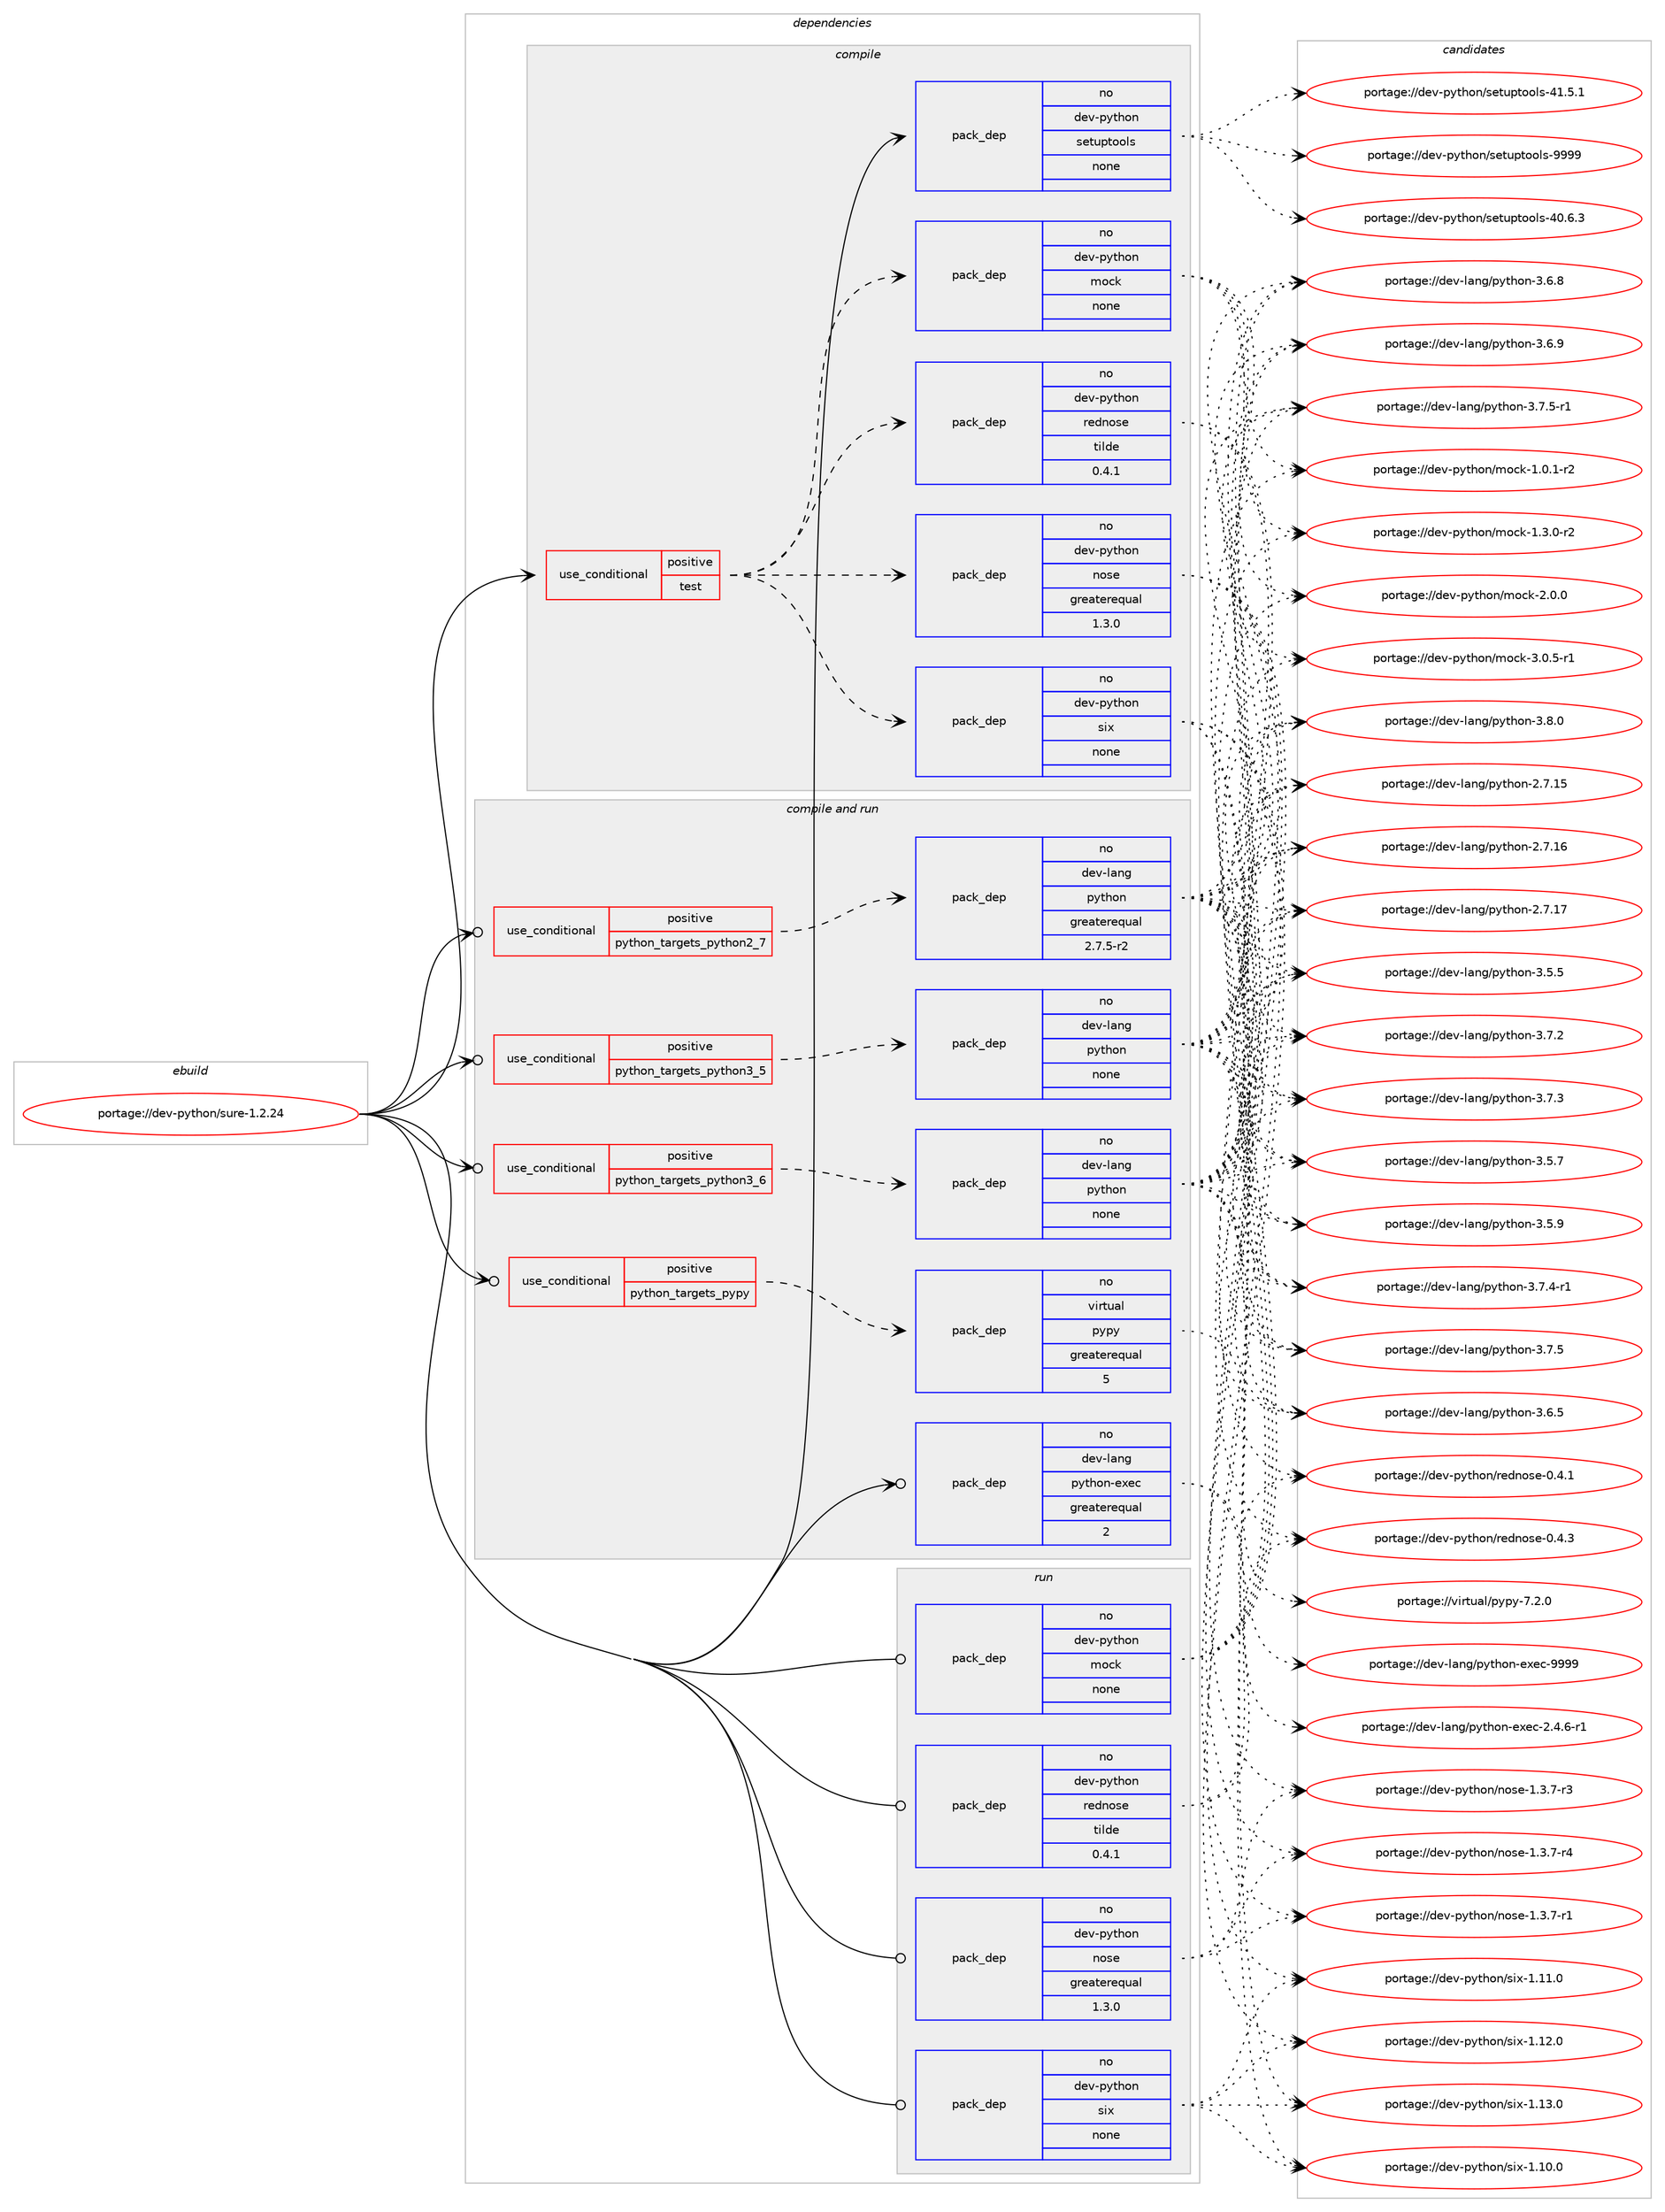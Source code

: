 digraph prolog {

# *************
# Graph options
# *************

newrank=true;
concentrate=true;
compound=true;
graph [rankdir=LR,fontname=Helvetica,fontsize=10,ranksep=1.5];#, ranksep=2.5, nodesep=0.2];
edge  [arrowhead=vee];
node  [fontname=Helvetica,fontsize=10];

# **********
# The ebuild
# **********

subgraph cluster_leftcol {
color=gray;
rank=same;
label=<<i>ebuild</i>>;
id [label="portage://dev-python/sure-1.2.24", color=red, width=4, href="../dev-python/sure-1.2.24.svg"];
}

# ****************
# The dependencies
# ****************

subgraph cluster_midcol {
color=gray;
label=<<i>dependencies</i>>;
subgraph cluster_compile {
fillcolor="#eeeeee";
style=filled;
label=<<i>compile</i>>;
subgraph cond39391 {
dependency174628 [label=<<TABLE BORDER="0" CELLBORDER="1" CELLSPACING="0" CELLPADDING="4"><TR><TD ROWSPAN="3" CELLPADDING="10">use_conditional</TD></TR><TR><TD>positive</TD></TR><TR><TD>test</TD></TR></TABLE>>, shape=none, color=red];
subgraph pack131833 {
dependency174629 [label=<<TABLE BORDER="0" CELLBORDER="1" CELLSPACING="0" CELLPADDING="4" WIDTH="220"><TR><TD ROWSPAN="6" CELLPADDING="30">pack_dep</TD></TR><TR><TD WIDTH="110">no</TD></TR><TR><TD>dev-python</TD></TR><TR><TD>mock</TD></TR><TR><TD>none</TD></TR><TR><TD></TD></TR></TABLE>>, shape=none, color=blue];
}
dependency174628:e -> dependency174629:w [weight=20,style="dashed",arrowhead="vee"];
subgraph pack131834 {
dependency174630 [label=<<TABLE BORDER="0" CELLBORDER="1" CELLSPACING="0" CELLPADDING="4" WIDTH="220"><TR><TD ROWSPAN="6" CELLPADDING="30">pack_dep</TD></TR><TR><TD WIDTH="110">no</TD></TR><TR><TD>dev-python</TD></TR><TR><TD>nose</TD></TR><TR><TD>greaterequal</TD></TR><TR><TD>1.3.0</TD></TR></TABLE>>, shape=none, color=blue];
}
dependency174628:e -> dependency174630:w [weight=20,style="dashed",arrowhead="vee"];
subgraph pack131835 {
dependency174631 [label=<<TABLE BORDER="0" CELLBORDER="1" CELLSPACING="0" CELLPADDING="4" WIDTH="220"><TR><TD ROWSPAN="6" CELLPADDING="30">pack_dep</TD></TR><TR><TD WIDTH="110">no</TD></TR><TR><TD>dev-python</TD></TR><TR><TD>six</TD></TR><TR><TD>none</TD></TR><TR><TD></TD></TR></TABLE>>, shape=none, color=blue];
}
dependency174628:e -> dependency174631:w [weight=20,style="dashed",arrowhead="vee"];
subgraph pack131836 {
dependency174632 [label=<<TABLE BORDER="0" CELLBORDER="1" CELLSPACING="0" CELLPADDING="4" WIDTH="220"><TR><TD ROWSPAN="6" CELLPADDING="30">pack_dep</TD></TR><TR><TD WIDTH="110">no</TD></TR><TR><TD>dev-python</TD></TR><TR><TD>rednose</TD></TR><TR><TD>tilde</TD></TR><TR><TD>0.4.1</TD></TR></TABLE>>, shape=none, color=blue];
}
dependency174628:e -> dependency174632:w [weight=20,style="dashed",arrowhead="vee"];
}
id:e -> dependency174628:w [weight=20,style="solid",arrowhead="vee"];
subgraph pack131837 {
dependency174633 [label=<<TABLE BORDER="0" CELLBORDER="1" CELLSPACING="0" CELLPADDING="4" WIDTH="220"><TR><TD ROWSPAN="6" CELLPADDING="30">pack_dep</TD></TR><TR><TD WIDTH="110">no</TD></TR><TR><TD>dev-python</TD></TR><TR><TD>setuptools</TD></TR><TR><TD>none</TD></TR><TR><TD></TD></TR></TABLE>>, shape=none, color=blue];
}
id:e -> dependency174633:w [weight=20,style="solid",arrowhead="vee"];
}
subgraph cluster_compileandrun {
fillcolor="#eeeeee";
style=filled;
label=<<i>compile and run</i>>;
subgraph cond39392 {
dependency174634 [label=<<TABLE BORDER="0" CELLBORDER="1" CELLSPACING="0" CELLPADDING="4"><TR><TD ROWSPAN="3" CELLPADDING="10">use_conditional</TD></TR><TR><TD>positive</TD></TR><TR><TD>python_targets_pypy</TD></TR></TABLE>>, shape=none, color=red];
subgraph pack131838 {
dependency174635 [label=<<TABLE BORDER="0" CELLBORDER="1" CELLSPACING="0" CELLPADDING="4" WIDTH="220"><TR><TD ROWSPAN="6" CELLPADDING="30">pack_dep</TD></TR><TR><TD WIDTH="110">no</TD></TR><TR><TD>virtual</TD></TR><TR><TD>pypy</TD></TR><TR><TD>greaterequal</TD></TR><TR><TD>5</TD></TR></TABLE>>, shape=none, color=blue];
}
dependency174634:e -> dependency174635:w [weight=20,style="dashed",arrowhead="vee"];
}
id:e -> dependency174634:w [weight=20,style="solid",arrowhead="odotvee"];
subgraph cond39393 {
dependency174636 [label=<<TABLE BORDER="0" CELLBORDER="1" CELLSPACING="0" CELLPADDING="4"><TR><TD ROWSPAN="3" CELLPADDING="10">use_conditional</TD></TR><TR><TD>positive</TD></TR><TR><TD>python_targets_python2_7</TD></TR></TABLE>>, shape=none, color=red];
subgraph pack131839 {
dependency174637 [label=<<TABLE BORDER="0" CELLBORDER="1" CELLSPACING="0" CELLPADDING="4" WIDTH="220"><TR><TD ROWSPAN="6" CELLPADDING="30">pack_dep</TD></TR><TR><TD WIDTH="110">no</TD></TR><TR><TD>dev-lang</TD></TR><TR><TD>python</TD></TR><TR><TD>greaterequal</TD></TR><TR><TD>2.7.5-r2</TD></TR></TABLE>>, shape=none, color=blue];
}
dependency174636:e -> dependency174637:w [weight=20,style="dashed",arrowhead="vee"];
}
id:e -> dependency174636:w [weight=20,style="solid",arrowhead="odotvee"];
subgraph cond39394 {
dependency174638 [label=<<TABLE BORDER="0" CELLBORDER="1" CELLSPACING="0" CELLPADDING="4"><TR><TD ROWSPAN="3" CELLPADDING="10">use_conditional</TD></TR><TR><TD>positive</TD></TR><TR><TD>python_targets_python3_5</TD></TR></TABLE>>, shape=none, color=red];
subgraph pack131840 {
dependency174639 [label=<<TABLE BORDER="0" CELLBORDER="1" CELLSPACING="0" CELLPADDING="4" WIDTH="220"><TR><TD ROWSPAN="6" CELLPADDING="30">pack_dep</TD></TR><TR><TD WIDTH="110">no</TD></TR><TR><TD>dev-lang</TD></TR><TR><TD>python</TD></TR><TR><TD>none</TD></TR><TR><TD></TD></TR></TABLE>>, shape=none, color=blue];
}
dependency174638:e -> dependency174639:w [weight=20,style="dashed",arrowhead="vee"];
}
id:e -> dependency174638:w [weight=20,style="solid",arrowhead="odotvee"];
subgraph cond39395 {
dependency174640 [label=<<TABLE BORDER="0" CELLBORDER="1" CELLSPACING="0" CELLPADDING="4"><TR><TD ROWSPAN="3" CELLPADDING="10">use_conditional</TD></TR><TR><TD>positive</TD></TR><TR><TD>python_targets_python3_6</TD></TR></TABLE>>, shape=none, color=red];
subgraph pack131841 {
dependency174641 [label=<<TABLE BORDER="0" CELLBORDER="1" CELLSPACING="0" CELLPADDING="4" WIDTH="220"><TR><TD ROWSPAN="6" CELLPADDING="30">pack_dep</TD></TR><TR><TD WIDTH="110">no</TD></TR><TR><TD>dev-lang</TD></TR><TR><TD>python</TD></TR><TR><TD>none</TD></TR><TR><TD></TD></TR></TABLE>>, shape=none, color=blue];
}
dependency174640:e -> dependency174641:w [weight=20,style="dashed",arrowhead="vee"];
}
id:e -> dependency174640:w [weight=20,style="solid",arrowhead="odotvee"];
subgraph pack131842 {
dependency174642 [label=<<TABLE BORDER="0" CELLBORDER="1" CELLSPACING="0" CELLPADDING="4" WIDTH="220"><TR><TD ROWSPAN="6" CELLPADDING="30">pack_dep</TD></TR><TR><TD WIDTH="110">no</TD></TR><TR><TD>dev-lang</TD></TR><TR><TD>python-exec</TD></TR><TR><TD>greaterequal</TD></TR><TR><TD>2</TD></TR></TABLE>>, shape=none, color=blue];
}
id:e -> dependency174642:w [weight=20,style="solid",arrowhead="odotvee"];
}
subgraph cluster_run {
fillcolor="#eeeeee";
style=filled;
label=<<i>run</i>>;
subgraph pack131843 {
dependency174643 [label=<<TABLE BORDER="0" CELLBORDER="1" CELLSPACING="0" CELLPADDING="4" WIDTH="220"><TR><TD ROWSPAN="6" CELLPADDING="30">pack_dep</TD></TR><TR><TD WIDTH="110">no</TD></TR><TR><TD>dev-python</TD></TR><TR><TD>mock</TD></TR><TR><TD>none</TD></TR><TR><TD></TD></TR></TABLE>>, shape=none, color=blue];
}
id:e -> dependency174643:w [weight=20,style="solid",arrowhead="odot"];
subgraph pack131844 {
dependency174644 [label=<<TABLE BORDER="0" CELLBORDER="1" CELLSPACING="0" CELLPADDING="4" WIDTH="220"><TR><TD ROWSPAN="6" CELLPADDING="30">pack_dep</TD></TR><TR><TD WIDTH="110">no</TD></TR><TR><TD>dev-python</TD></TR><TR><TD>nose</TD></TR><TR><TD>greaterequal</TD></TR><TR><TD>1.3.0</TD></TR></TABLE>>, shape=none, color=blue];
}
id:e -> dependency174644:w [weight=20,style="solid",arrowhead="odot"];
subgraph pack131845 {
dependency174645 [label=<<TABLE BORDER="0" CELLBORDER="1" CELLSPACING="0" CELLPADDING="4" WIDTH="220"><TR><TD ROWSPAN="6" CELLPADDING="30">pack_dep</TD></TR><TR><TD WIDTH="110">no</TD></TR><TR><TD>dev-python</TD></TR><TR><TD>rednose</TD></TR><TR><TD>tilde</TD></TR><TR><TD>0.4.1</TD></TR></TABLE>>, shape=none, color=blue];
}
id:e -> dependency174645:w [weight=20,style="solid",arrowhead="odot"];
subgraph pack131846 {
dependency174646 [label=<<TABLE BORDER="0" CELLBORDER="1" CELLSPACING="0" CELLPADDING="4" WIDTH="220"><TR><TD ROWSPAN="6" CELLPADDING="30">pack_dep</TD></TR><TR><TD WIDTH="110">no</TD></TR><TR><TD>dev-python</TD></TR><TR><TD>six</TD></TR><TR><TD>none</TD></TR><TR><TD></TD></TR></TABLE>>, shape=none, color=blue];
}
id:e -> dependency174646:w [weight=20,style="solid",arrowhead="odot"];
}
}

# **************
# The candidates
# **************

subgraph cluster_choices {
rank=same;
color=gray;
label=<<i>candidates</i>>;

subgraph choice131833 {
color=black;
nodesep=1;
choiceportage1001011184511212111610411111047109111991074549464846494511450 [label="portage://dev-python/mock-1.0.1-r2", color=red, width=4,href="../dev-python/mock-1.0.1-r2.svg"];
choiceportage1001011184511212111610411111047109111991074549465146484511450 [label="portage://dev-python/mock-1.3.0-r2", color=red, width=4,href="../dev-python/mock-1.3.0-r2.svg"];
choiceportage100101118451121211161041111104710911199107455046484648 [label="portage://dev-python/mock-2.0.0", color=red, width=4,href="../dev-python/mock-2.0.0.svg"];
choiceportage1001011184511212111610411111047109111991074551464846534511449 [label="portage://dev-python/mock-3.0.5-r1", color=red, width=4,href="../dev-python/mock-3.0.5-r1.svg"];
dependency174629:e -> choiceportage1001011184511212111610411111047109111991074549464846494511450:w [style=dotted,weight="100"];
dependency174629:e -> choiceportage1001011184511212111610411111047109111991074549465146484511450:w [style=dotted,weight="100"];
dependency174629:e -> choiceportage100101118451121211161041111104710911199107455046484648:w [style=dotted,weight="100"];
dependency174629:e -> choiceportage1001011184511212111610411111047109111991074551464846534511449:w [style=dotted,weight="100"];
}
subgraph choice131834 {
color=black;
nodesep=1;
choiceportage10010111845112121116104111110471101111151014549465146554511449 [label="portage://dev-python/nose-1.3.7-r1", color=red, width=4,href="../dev-python/nose-1.3.7-r1.svg"];
choiceportage10010111845112121116104111110471101111151014549465146554511451 [label="portage://dev-python/nose-1.3.7-r3", color=red, width=4,href="../dev-python/nose-1.3.7-r3.svg"];
choiceportage10010111845112121116104111110471101111151014549465146554511452 [label="portage://dev-python/nose-1.3.7-r4", color=red, width=4,href="../dev-python/nose-1.3.7-r4.svg"];
dependency174630:e -> choiceportage10010111845112121116104111110471101111151014549465146554511449:w [style=dotted,weight="100"];
dependency174630:e -> choiceportage10010111845112121116104111110471101111151014549465146554511451:w [style=dotted,weight="100"];
dependency174630:e -> choiceportage10010111845112121116104111110471101111151014549465146554511452:w [style=dotted,weight="100"];
}
subgraph choice131835 {
color=black;
nodesep=1;
choiceportage100101118451121211161041111104711510512045494649484648 [label="portage://dev-python/six-1.10.0", color=red, width=4,href="../dev-python/six-1.10.0.svg"];
choiceportage100101118451121211161041111104711510512045494649494648 [label="portage://dev-python/six-1.11.0", color=red, width=4,href="../dev-python/six-1.11.0.svg"];
choiceportage100101118451121211161041111104711510512045494649504648 [label="portage://dev-python/six-1.12.0", color=red, width=4,href="../dev-python/six-1.12.0.svg"];
choiceportage100101118451121211161041111104711510512045494649514648 [label="portage://dev-python/six-1.13.0", color=red, width=4,href="../dev-python/six-1.13.0.svg"];
dependency174631:e -> choiceportage100101118451121211161041111104711510512045494649484648:w [style=dotted,weight="100"];
dependency174631:e -> choiceportage100101118451121211161041111104711510512045494649494648:w [style=dotted,weight="100"];
dependency174631:e -> choiceportage100101118451121211161041111104711510512045494649504648:w [style=dotted,weight="100"];
dependency174631:e -> choiceportage100101118451121211161041111104711510512045494649514648:w [style=dotted,weight="100"];
}
subgraph choice131836 {
color=black;
nodesep=1;
choiceportage1001011184511212111610411111047114101100110111115101454846524649 [label="portage://dev-python/rednose-0.4.1", color=red, width=4,href="../dev-python/rednose-0.4.1.svg"];
choiceportage1001011184511212111610411111047114101100110111115101454846524651 [label="portage://dev-python/rednose-0.4.3", color=red, width=4,href="../dev-python/rednose-0.4.3.svg"];
dependency174632:e -> choiceportage1001011184511212111610411111047114101100110111115101454846524649:w [style=dotted,weight="100"];
dependency174632:e -> choiceportage1001011184511212111610411111047114101100110111115101454846524651:w [style=dotted,weight="100"];
}
subgraph choice131837 {
color=black;
nodesep=1;
choiceportage100101118451121211161041111104711510111611711211611111110811545524846544651 [label="portage://dev-python/setuptools-40.6.3", color=red, width=4,href="../dev-python/setuptools-40.6.3.svg"];
choiceportage100101118451121211161041111104711510111611711211611111110811545524946534649 [label="portage://dev-python/setuptools-41.5.1", color=red, width=4,href="../dev-python/setuptools-41.5.1.svg"];
choiceportage10010111845112121116104111110471151011161171121161111111081154557575757 [label="portage://dev-python/setuptools-9999", color=red, width=4,href="../dev-python/setuptools-9999.svg"];
dependency174633:e -> choiceportage100101118451121211161041111104711510111611711211611111110811545524846544651:w [style=dotted,weight="100"];
dependency174633:e -> choiceportage100101118451121211161041111104711510111611711211611111110811545524946534649:w [style=dotted,weight="100"];
dependency174633:e -> choiceportage10010111845112121116104111110471151011161171121161111111081154557575757:w [style=dotted,weight="100"];
}
subgraph choice131838 {
color=black;
nodesep=1;
choiceportage1181051141161179710847112121112121455546504648 [label="portage://virtual/pypy-7.2.0", color=red, width=4,href="../virtual/pypy-7.2.0.svg"];
dependency174635:e -> choiceportage1181051141161179710847112121112121455546504648:w [style=dotted,weight="100"];
}
subgraph choice131839 {
color=black;
nodesep=1;
choiceportage10010111845108971101034711212111610411111045504655464953 [label="portage://dev-lang/python-2.7.15", color=red, width=4,href="../dev-lang/python-2.7.15.svg"];
choiceportage10010111845108971101034711212111610411111045504655464954 [label="portage://dev-lang/python-2.7.16", color=red, width=4,href="../dev-lang/python-2.7.16.svg"];
choiceportage10010111845108971101034711212111610411111045504655464955 [label="portage://dev-lang/python-2.7.17", color=red, width=4,href="../dev-lang/python-2.7.17.svg"];
choiceportage100101118451089711010347112121116104111110455146534653 [label="portage://dev-lang/python-3.5.5", color=red, width=4,href="../dev-lang/python-3.5.5.svg"];
choiceportage100101118451089711010347112121116104111110455146534655 [label="portage://dev-lang/python-3.5.7", color=red, width=4,href="../dev-lang/python-3.5.7.svg"];
choiceportage100101118451089711010347112121116104111110455146534657 [label="portage://dev-lang/python-3.5.9", color=red, width=4,href="../dev-lang/python-3.5.9.svg"];
choiceportage100101118451089711010347112121116104111110455146544653 [label="portage://dev-lang/python-3.6.5", color=red, width=4,href="../dev-lang/python-3.6.5.svg"];
choiceportage100101118451089711010347112121116104111110455146544656 [label="portage://dev-lang/python-3.6.8", color=red, width=4,href="../dev-lang/python-3.6.8.svg"];
choiceportage100101118451089711010347112121116104111110455146544657 [label="portage://dev-lang/python-3.6.9", color=red, width=4,href="../dev-lang/python-3.6.9.svg"];
choiceportage100101118451089711010347112121116104111110455146554650 [label="portage://dev-lang/python-3.7.2", color=red, width=4,href="../dev-lang/python-3.7.2.svg"];
choiceportage100101118451089711010347112121116104111110455146554651 [label="portage://dev-lang/python-3.7.3", color=red, width=4,href="../dev-lang/python-3.7.3.svg"];
choiceportage1001011184510897110103471121211161041111104551465546524511449 [label="portage://dev-lang/python-3.7.4-r1", color=red, width=4,href="../dev-lang/python-3.7.4-r1.svg"];
choiceportage100101118451089711010347112121116104111110455146554653 [label="portage://dev-lang/python-3.7.5", color=red, width=4,href="../dev-lang/python-3.7.5.svg"];
choiceportage1001011184510897110103471121211161041111104551465546534511449 [label="portage://dev-lang/python-3.7.5-r1", color=red, width=4,href="../dev-lang/python-3.7.5-r1.svg"];
choiceportage100101118451089711010347112121116104111110455146564648 [label="portage://dev-lang/python-3.8.0", color=red, width=4,href="../dev-lang/python-3.8.0.svg"];
dependency174637:e -> choiceportage10010111845108971101034711212111610411111045504655464953:w [style=dotted,weight="100"];
dependency174637:e -> choiceportage10010111845108971101034711212111610411111045504655464954:w [style=dotted,weight="100"];
dependency174637:e -> choiceportage10010111845108971101034711212111610411111045504655464955:w [style=dotted,weight="100"];
dependency174637:e -> choiceportage100101118451089711010347112121116104111110455146534653:w [style=dotted,weight="100"];
dependency174637:e -> choiceportage100101118451089711010347112121116104111110455146534655:w [style=dotted,weight="100"];
dependency174637:e -> choiceportage100101118451089711010347112121116104111110455146534657:w [style=dotted,weight="100"];
dependency174637:e -> choiceportage100101118451089711010347112121116104111110455146544653:w [style=dotted,weight="100"];
dependency174637:e -> choiceportage100101118451089711010347112121116104111110455146544656:w [style=dotted,weight="100"];
dependency174637:e -> choiceportage100101118451089711010347112121116104111110455146544657:w [style=dotted,weight="100"];
dependency174637:e -> choiceportage100101118451089711010347112121116104111110455146554650:w [style=dotted,weight="100"];
dependency174637:e -> choiceportage100101118451089711010347112121116104111110455146554651:w [style=dotted,weight="100"];
dependency174637:e -> choiceportage1001011184510897110103471121211161041111104551465546524511449:w [style=dotted,weight="100"];
dependency174637:e -> choiceportage100101118451089711010347112121116104111110455146554653:w [style=dotted,weight="100"];
dependency174637:e -> choiceportage1001011184510897110103471121211161041111104551465546534511449:w [style=dotted,weight="100"];
dependency174637:e -> choiceportage100101118451089711010347112121116104111110455146564648:w [style=dotted,weight="100"];
}
subgraph choice131840 {
color=black;
nodesep=1;
choiceportage10010111845108971101034711212111610411111045504655464953 [label="portage://dev-lang/python-2.7.15", color=red, width=4,href="../dev-lang/python-2.7.15.svg"];
choiceportage10010111845108971101034711212111610411111045504655464954 [label="portage://dev-lang/python-2.7.16", color=red, width=4,href="../dev-lang/python-2.7.16.svg"];
choiceportage10010111845108971101034711212111610411111045504655464955 [label="portage://dev-lang/python-2.7.17", color=red, width=4,href="../dev-lang/python-2.7.17.svg"];
choiceportage100101118451089711010347112121116104111110455146534653 [label="portage://dev-lang/python-3.5.5", color=red, width=4,href="../dev-lang/python-3.5.5.svg"];
choiceportage100101118451089711010347112121116104111110455146534655 [label="portage://dev-lang/python-3.5.7", color=red, width=4,href="../dev-lang/python-3.5.7.svg"];
choiceportage100101118451089711010347112121116104111110455146534657 [label="portage://dev-lang/python-3.5.9", color=red, width=4,href="../dev-lang/python-3.5.9.svg"];
choiceportage100101118451089711010347112121116104111110455146544653 [label="portage://dev-lang/python-3.6.5", color=red, width=4,href="../dev-lang/python-3.6.5.svg"];
choiceportage100101118451089711010347112121116104111110455146544656 [label="portage://dev-lang/python-3.6.8", color=red, width=4,href="../dev-lang/python-3.6.8.svg"];
choiceportage100101118451089711010347112121116104111110455146544657 [label="portage://dev-lang/python-3.6.9", color=red, width=4,href="../dev-lang/python-3.6.9.svg"];
choiceportage100101118451089711010347112121116104111110455146554650 [label="portage://dev-lang/python-3.7.2", color=red, width=4,href="../dev-lang/python-3.7.2.svg"];
choiceportage100101118451089711010347112121116104111110455146554651 [label="portage://dev-lang/python-3.7.3", color=red, width=4,href="../dev-lang/python-3.7.3.svg"];
choiceportage1001011184510897110103471121211161041111104551465546524511449 [label="portage://dev-lang/python-3.7.4-r1", color=red, width=4,href="../dev-lang/python-3.7.4-r1.svg"];
choiceportage100101118451089711010347112121116104111110455146554653 [label="portage://dev-lang/python-3.7.5", color=red, width=4,href="../dev-lang/python-3.7.5.svg"];
choiceportage1001011184510897110103471121211161041111104551465546534511449 [label="portage://dev-lang/python-3.7.5-r1", color=red, width=4,href="../dev-lang/python-3.7.5-r1.svg"];
choiceportage100101118451089711010347112121116104111110455146564648 [label="portage://dev-lang/python-3.8.0", color=red, width=4,href="../dev-lang/python-3.8.0.svg"];
dependency174639:e -> choiceportage10010111845108971101034711212111610411111045504655464953:w [style=dotted,weight="100"];
dependency174639:e -> choiceportage10010111845108971101034711212111610411111045504655464954:w [style=dotted,weight="100"];
dependency174639:e -> choiceportage10010111845108971101034711212111610411111045504655464955:w [style=dotted,weight="100"];
dependency174639:e -> choiceportage100101118451089711010347112121116104111110455146534653:w [style=dotted,weight="100"];
dependency174639:e -> choiceportage100101118451089711010347112121116104111110455146534655:w [style=dotted,weight="100"];
dependency174639:e -> choiceportage100101118451089711010347112121116104111110455146534657:w [style=dotted,weight="100"];
dependency174639:e -> choiceportage100101118451089711010347112121116104111110455146544653:w [style=dotted,weight="100"];
dependency174639:e -> choiceportage100101118451089711010347112121116104111110455146544656:w [style=dotted,weight="100"];
dependency174639:e -> choiceportage100101118451089711010347112121116104111110455146544657:w [style=dotted,weight="100"];
dependency174639:e -> choiceportage100101118451089711010347112121116104111110455146554650:w [style=dotted,weight="100"];
dependency174639:e -> choiceportage100101118451089711010347112121116104111110455146554651:w [style=dotted,weight="100"];
dependency174639:e -> choiceportage1001011184510897110103471121211161041111104551465546524511449:w [style=dotted,weight="100"];
dependency174639:e -> choiceportage100101118451089711010347112121116104111110455146554653:w [style=dotted,weight="100"];
dependency174639:e -> choiceportage1001011184510897110103471121211161041111104551465546534511449:w [style=dotted,weight="100"];
dependency174639:e -> choiceportage100101118451089711010347112121116104111110455146564648:w [style=dotted,weight="100"];
}
subgraph choice131841 {
color=black;
nodesep=1;
choiceportage10010111845108971101034711212111610411111045504655464953 [label="portage://dev-lang/python-2.7.15", color=red, width=4,href="../dev-lang/python-2.7.15.svg"];
choiceportage10010111845108971101034711212111610411111045504655464954 [label="portage://dev-lang/python-2.7.16", color=red, width=4,href="../dev-lang/python-2.7.16.svg"];
choiceportage10010111845108971101034711212111610411111045504655464955 [label="portage://dev-lang/python-2.7.17", color=red, width=4,href="../dev-lang/python-2.7.17.svg"];
choiceportage100101118451089711010347112121116104111110455146534653 [label="portage://dev-lang/python-3.5.5", color=red, width=4,href="../dev-lang/python-3.5.5.svg"];
choiceportage100101118451089711010347112121116104111110455146534655 [label="portage://dev-lang/python-3.5.7", color=red, width=4,href="../dev-lang/python-3.5.7.svg"];
choiceportage100101118451089711010347112121116104111110455146534657 [label="portage://dev-lang/python-3.5.9", color=red, width=4,href="../dev-lang/python-3.5.9.svg"];
choiceportage100101118451089711010347112121116104111110455146544653 [label="portage://dev-lang/python-3.6.5", color=red, width=4,href="../dev-lang/python-3.6.5.svg"];
choiceportage100101118451089711010347112121116104111110455146544656 [label="portage://dev-lang/python-3.6.8", color=red, width=4,href="../dev-lang/python-3.6.8.svg"];
choiceportage100101118451089711010347112121116104111110455146544657 [label="portage://dev-lang/python-3.6.9", color=red, width=4,href="../dev-lang/python-3.6.9.svg"];
choiceportage100101118451089711010347112121116104111110455146554650 [label="portage://dev-lang/python-3.7.2", color=red, width=4,href="../dev-lang/python-3.7.2.svg"];
choiceportage100101118451089711010347112121116104111110455146554651 [label="portage://dev-lang/python-3.7.3", color=red, width=4,href="../dev-lang/python-3.7.3.svg"];
choiceportage1001011184510897110103471121211161041111104551465546524511449 [label="portage://dev-lang/python-3.7.4-r1", color=red, width=4,href="../dev-lang/python-3.7.4-r1.svg"];
choiceportage100101118451089711010347112121116104111110455146554653 [label="portage://dev-lang/python-3.7.5", color=red, width=4,href="../dev-lang/python-3.7.5.svg"];
choiceportage1001011184510897110103471121211161041111104551465546534511449 [label="portage://dev-lang/python-3.7.5-r1", color=red, width=4,href="../dev-lang/python-3.7.5-r1.svg"];
choiceportage100101118451089711010347112121116104111110455146564648 [label="portage://dev-lang/python-3.8.0", color=red, width=4,href="../dev-lang/python-3.8.0.svg"];
dependency174641:e -> choiceportage10010111845108971101034711212111610411111045504655464953:w [style=dotted,weight="100"];
dependency174641:e -> choiceportage10010111845108971101034711212111610411111045504655464954:w [style=dotted,weight="100"];
dependency174641:e -> choiceportage10010111845108971101034711212111610411111045504655464955:w [style=dotted,weight="100"];
dependency174641:e -> choiceportage100101118451089711010347112121116104111110455146534653:w [style=dotted,weight="100"];
dependency174641:e -> choiceportage100101118451089711010347112121116104111110455146534655:w [style=dotted,weight="100"];
dependency174641:e -> choiceportage100101118451089711010347112121116104111110455146534657:w [style=dotted,weight="100"];
dependency174641:e -> choiceportage100101118451089711010347112121116104111110455146544653:w [style=dotted,weight="100"];
dependency174641:e -> choiceportage100101118451089711010347112121116104111110455146544656:w [style=dotted,weight="100"];
dependency174641:e -> choiceportage100101118451089711010347112121116104111110455146544657:w [style=dotted,weight="100"];
dependency174641:e -> choiceportage100101118451089711010347112121116104111110455146554650:w [style=dotted,weight="100"];
dependency174641:e -> choiceportage100101118451089711010347112121116104111110455146554651:w [style=dotted,weight="100"];
dependency174641:e -> choiceportage1001011184510897110103471121211161041111104551465546524511449:w [style=dotted,weight="100"];
dependency174641:e -> choiceportage100101118451089711010347112121116104111110455146554653:w [style=dotted,weight="100"];
dependency174641:e -> choiceportage1001011184510897110103471121211161041111104551465546534511449:w [style=dotted,weight="100"];
dependency174641:e -> choiceportage100101118451089711010347112121116104111110455146564648:w [style=dotted,weight="100"];
}
subgraph choice131842 {
color=black;
nodesep=1;
choiceportage10010111845108971101034711212111610411111045101120101994550465246544511449 [label="portage://dev-lang/python-exec-2.4.6-r1", color=red, width=4,href="../dev-lang/python-exec-2.4.6-r1.svg"];
choiceportage10010111845108971101034711212111610411111045101120101994557575757 [label="portage://dev-lang/python-exec-9999", color=red, width=4,href="../dev-lang/python-exec-9999.svg"];
dependency174642:e -> choiceportage10010111845108971101034711212111610411111045101120101994550465246544511449:w [style=dotted,weight="100"];
dependency174642:e -> choiceportage10010111845108971101034711212111610411111045101120101994557575757:w [style=dotted,weight="100"];
}
subgraph choice131843 {
color=black;
nodesep=1;
choiceportage1001011184511212111610411111047109111991074549464846494511450 [label="portage://dev-python/mock-1.0.1-r2", color=red, width=4,href="../dev-python/mock-1.0.1-r2.svg"];
choiceportage1001011184511212111610411111047109111991074549465146484511450 [label="portage://dev-python/mock-1.3.0-r2", color=red, width=4,href="../dev-python/mock-1.3.0-r2.svg"];
choiceportage100101118451121211161041111104710911199107455046484648 [label="portage://dev-python/mock-2.0.0", color=red, width=4,href="../dev-python/mock-2.0.0.svg"];
choiceportage1001011184511212111610411111047109111991074551464846534511449 [label="portage://dev-python/mock-3.0.5-r1", color=red, width=4,href="../dev-python/mock-3.0.5-r1.svg"];
dependency174643:e -> choiceportage1001011184511212111610411111047109111991074549464846494511450:w [style=dotted,weight="100"];
dependency174643:e -> choiceportage1001011184511212111610411111047109111991074549465146484511450:w [style=dotted,weight="100"];
dependency174643:e -> choiceportage100101118451121211161041111104710911199107455046484648:w [style=dotted,weight="100"];
dependency174643:e -> choiceportage1001011184511212111610411111047109111991074551464846534511449:w [style=dotted,weight="100"];
}
subgraph choice131844 {
color=black;
nodesep=1;
choiceportage10010111845112121116104111110471101111151014549465146554511449 [label="portage://dev-python/nose-1.3.7-r1", color=red, width=4,href="../dev-python/nose-1.3.7-r1.svg"];
choiceportage10010111845112121116104111110471101111151014549465146554511451 [label="portage://dev-python/nose-1.3.7-r3", color=red, width=4,href="../dev-python/nose-1.3.7-r3.svg"];
choiceportage10010111845112121116104111110471101111151014549465146554511452 [label="portage://dev-python/nose-1.3.7-r4", color=red, width=4,href="../dev-python/nose-1.3.7-r4.svg"];
dependency174644:e -> choiceportage10010111845112121116104111110471101111151014549465146554511449:w [style=dotted,weight="100"];
dependency174644:e -> choiceportage10010111845112121116104111110471101111151014549465146554511451:w [style=dotted,weight="100"];
dependency174644:e -> choiceportage10010111845112121116104111110471101111151014549465146554511452:w [style=dotted,weight="100"];
}
subgraph choice131845 {
color=black;
nodesep=1;
choiceportage1001011184511212111610411111047114101100110111115101454846524649 [label="portage://dev-python/rednose-0.4.1", color=red, width=4,href="../dev-python/rednose-0.4.1.svg"];
choiceportage1001011184511212111610411111047114101100110111115101454846524651 [label="portage://dev-python/rednose-0.4.3", color=red, width=4,href="../dev-python/rednose-0.4.3.svg"];
dependency174645:e -> choiceportage1001011184511212111610411111047114101100110111115101454846524649:w [style=dotted,weight="100"];
dependency174645:e -> choiceportage1001011184511212111610411111047114101100110111115101454846524651:w [style=dotted,weight="100"];
}
subgraph choice131846 {
color=black;
nodesep=1;
choiceportage100101118451121211161041111104711510512045494649484648 [label="portage://dev-python/six-1.10.0", color=red, width=4,href="../dev-python/six-1.10.0.svg"];
choiceportage100101118451121211161041111104711510512045494649494648 [label="portage://dev-python/six-1.11.0", color=red, width=4,href="../dev-python/six-1.11.0.svg"];
choiceportage100101118451121211161041111104711510512045494649504648 [label="portage://dev-python/six-1.12.0", color=red, width=4,href="../dev-python/six-1.12.0.svg"];
choiceportage100101118451121211161041111104711510512045494649514648 [label="portage://dev-python/six-1.13.0", color=red, width=4,href="../dev-python/six-1.13.0.svg"];
dependency174646:e -> choiceportage100101118451121211161041111104711510512045494649484648:w [style=dotted,weight="100"];
dependency174646:e -> choiceportage100101118451121211161041111104711510512045494649494648:w [style=dotted,weight="100"];
dependency174646:e -> choiceportage100101118451121211161041111104711510512045494649504648:w [style=dotted,weight="100"];
dependency174646:e -> choiceportage100101118451121211161041111104711510512045494649514648:w [style=dotted,weight="100"];
}
}

}

